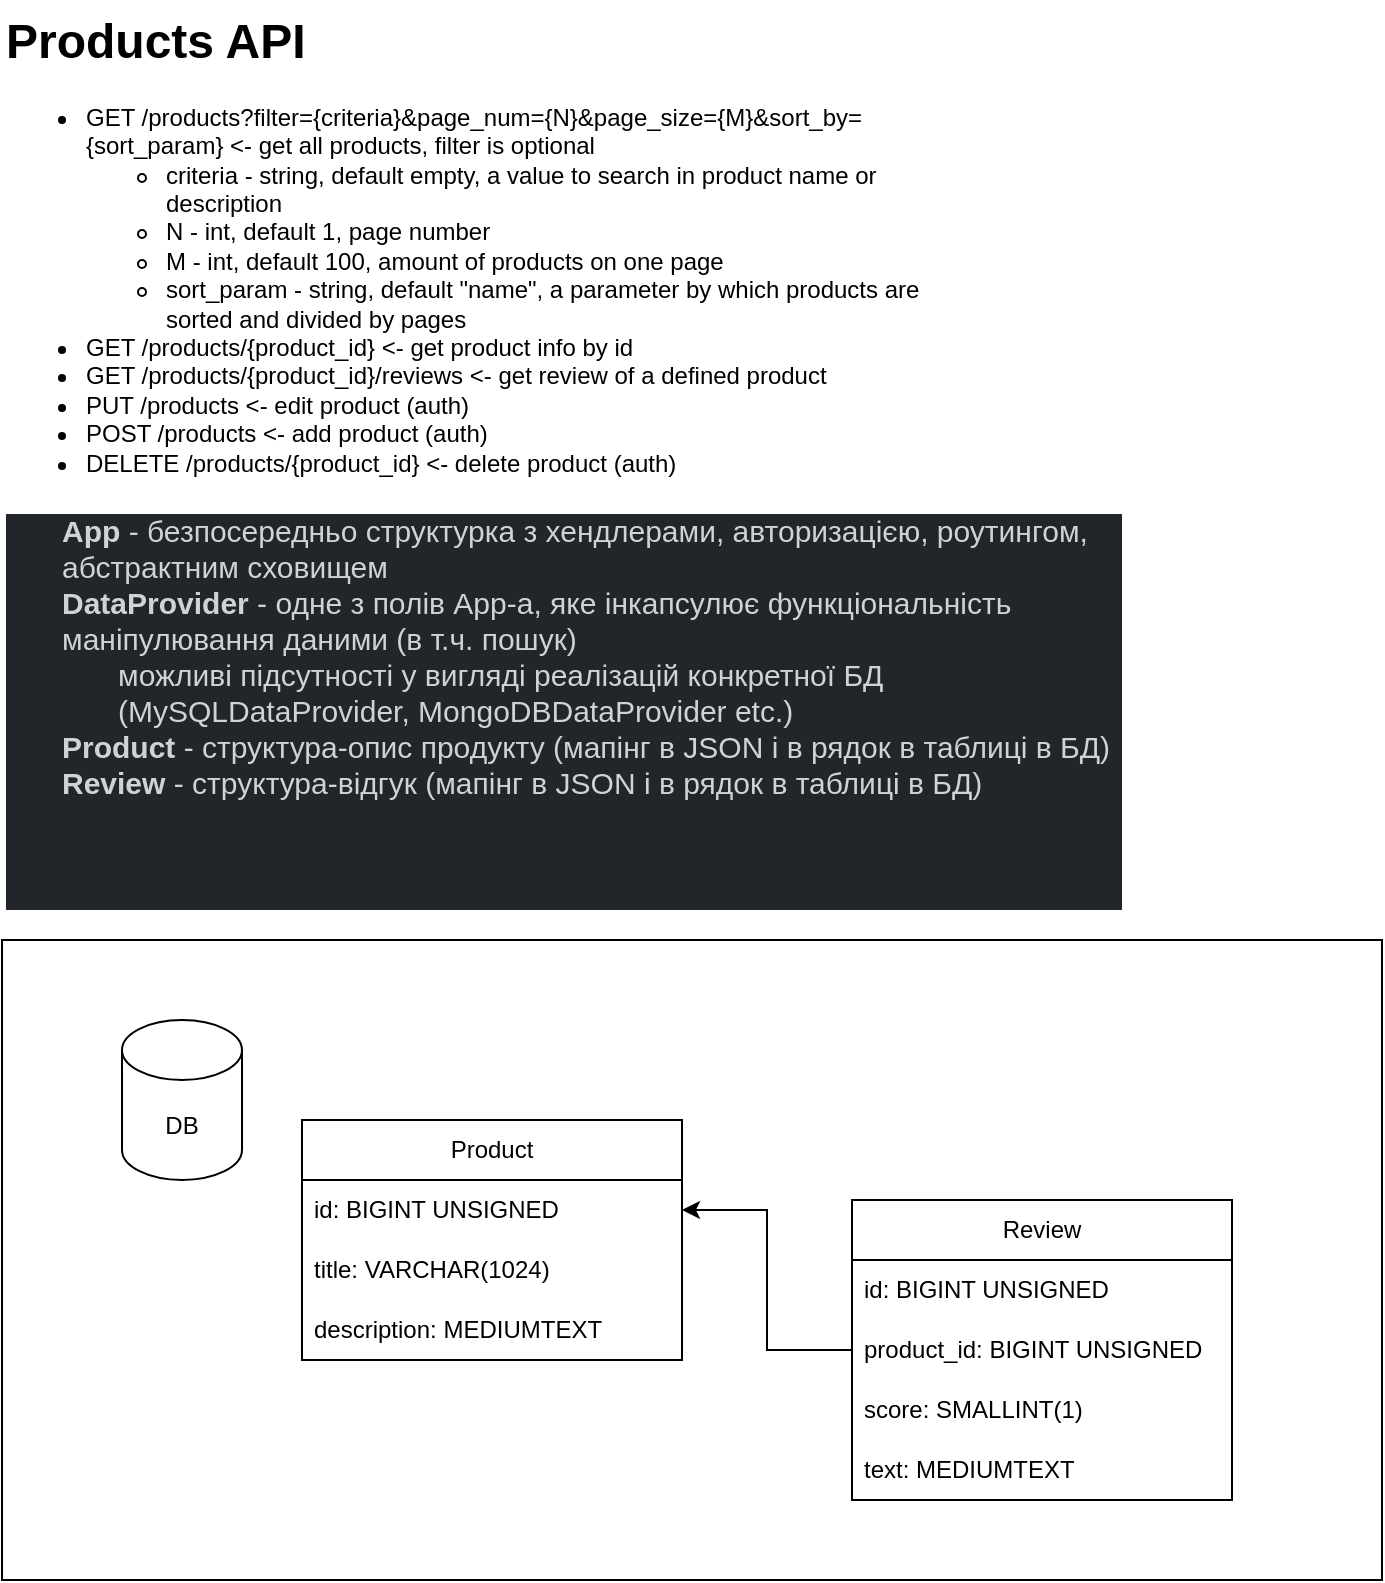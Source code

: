 <mxfile version="24.3.0" type="github">
  <diagram name="Page-1" id="ZJJYtPXDSKrinVVGFOde">
    <mxGraphModel dx="1050" dy="522" grid="1" gridSize="10" guides="1" tooltips="1" connect="1" arrows="1" fold="1" page="1" pageScale="1" pageWidth="850" pageHeight="1100" math="0" shadow="0">
      <root>
        <mxCell id="0" />
        <mxCell id="1" parent="0" />
        <mxCell id="3Lx6cvFHlFur323gadac-1" value="&lt;h1 style=&quot;margin-top: 0px;&quot;&gt;Products API&lt;br&gt;&lt;/h1&gt;&lt;ul&gt;&lt;li&gt;GET /products?filter={criteria}&amp;amp;page_num={N}&amp;amp;page_size={M}&amp;amp;sort_by={sort_param} &amp;lt;- get all products, filter is optional&lt;/li&gt;&lt;ul&gt;&lt;li&gt;criteria - string, default empty, a value to search in product name or description&lt;/li&gt;&lt;li&gt;N - int, default 1, page number&lt;/li&gt;&lt;li&gt;M - int, default 100, amount of products on one page&lt;/li&gt;&lt;li&gt;sort_param - string, default &quot;name&quot;, a parameter by which products are sorted and divided by pages&lt;br&gt;&lt;/li&gt;&lt;/ul&gt;&lt;li&gt;GET /products/{product_id} &amp;lt;- get product info by id&lt;/li&gt;&lt;li&gt;GET /products/{product_id}/reviews &amp;lt;- get review of a defined product&lt;/li&gt;&lt;li&gt;PUT /products &amp;lt;- edit product (auth)&lt;/li&gt;&lt;li&gt;POST /products &amp;lt;- add product (auth)&lt;br&gt;&lt;/li&gt;&lt;li&gt;DELETE /products/{product_id} &amp;lt;- delete product (auth)&lt;br&gt;&lt;/li&gt;&lt;/ul&gt;" style="text;html=1;whiteSpace=wrap;overflow=hidden;rounded=0;" parent="1" vertex="1">
          <mxGeometry x="30" y="10" width="470" height="240" as="geometry" />
        </mxCell>
        <mxCell id="Mr2Lyw9iKwcphw1yniOa-7" value="&lt;ul data-stringify-type=&quot;unordered-list&quot; class=&quot;p-rich_text_list p-rich_text_list__bullet&quot; data-indent=&quot;0&quot; data-border=&quot;0&quot; style=&quot;box-sizing: inherit; margin: 0px; padding: 0px; list-style-type: none; color: rgb(209, 210, 211); font-family: Slack-Lato, Slack-Fractions, appleLogo, sans-serif; font-size: 15px; font-style: normal; font-variant-ligatures: common-ligatures; font-variant-caps: normal; font-weight: 400; letter-spacing: normal; orphans: 2; text-align: left; text-indent: 0px; text-transform: none; widows: 2; word-spacing: 0px; -webkit-text-stroke-width: 0px; white-space: normal; background-color: rgb(34, 37, 41); text-decoration-thickness: initial; text-decoration-style: initial; text-decoration-color: initial;&quot;&gt;&lt;li data-stringify-indent=&quot;0&quot; data-stringify-border=&quot;0&quot; style=&quot;box-sizing: inherit; margin-bottom: 0px; margin-left: 28px; list-style-type: none;&quot;&gt;&lt;b data-stringify-type=&quot;bold&quot; style=&quot;box-sizing: inherit;&quot;&gt;App&lt;/b&gt;&lt;span&gt;&amp;nbsp;&lt;/span&gt;- безпосередньо структурка з хендлерами, авторизацією, роутингом, абстрактним сховищем&lt;/li&gt;&lt;li data-stringify-indent=&quot;0&quot; data-stringify-border=&quot;0&quot; style=&quot;box-sizing: inherit; margin-bottom: 0px; margin-left: 28px; list-style-type: none;&quot;&gt;&lt;b data-stringify-type=&quot;bold&quot; style=&quot;box-sizing: inherit;&quot;&gt;DataProvider&lt;/b&gt;&lt;span&gt;&amp;nbsp;&lt;/span&gt;- одне з полів App-a, яке інкапсулює функціональність маніпулювання даними (в т.ч. пошук)&lt;/li&gt;&lt;/ul&gt;&lt;ul data-stringify-type=&quot;unordered-list&quot; class=&quot;p-rich_text_list p-rich_text_list__bullet&quot; data-indent=&quot;1&quot; data-border=&quot;0&quot; style=&quot;box-sizing: inherit; margin: 0px; padding: 0px; list-style-type: none; color: rgb(209, 210, 211); font-family: Slack-Lato, Slack-Fractions, appleLogo, sans-serif; font-size: 15px; font-style: normal; font-variant-ligatures: common-ligatures; font-variant-caps: normal; font-weight: 400; letter-spacing: normal; orphans: 2; text-align: left; text-indent: 0px; text-transform: none; widows: 2; word-spacing: 0px; -webkit-text-stroke-width: 0px; white-space: normal; background-color: rgb(34, 37, 41); text-decoration-thickness: initial; text-decoration-style: initial; text-decoration-color: initial;&quot;&gt;&lt;li data-stringify-indent=&quot;1&quot; data-stringify-border=&quot;0&quot; style=&quot;box-sizing: inherit; margin-bottom: 0px; margin-left: 56px; list-style-type: none;&quot;&gt;можливі підсутності у вигляді реалізацій конкретної БД (MySQLDataProvider, MongoDBDataProvider etc.)&lt;/li&gt;&lt;/ul&gt;&lt;ul data-stringify-type=&quot;unordered-list&quot; class=&quot;p-rich_text_list p-rich_text_list__bullet&quot; data-indent=&quot;0&quot; data-border=&quot;0&quot; style=&quot;box-sizing: inherit; margin: 0px; padding: 0px; list-style-type: none; color: rgb(209, 210, 211); font-family: Slack-Lato, Slack-Fractions, appleLogo, sans-serif; font-size: 15px; font-style: normal; font-variant-ligatures: common-ligatures; font-variant-caps: normal; font-weight: 400; letter-spacing: normal; orphans: 2; text-align: left; text-indent: 0px; text-transform: none; widows: 2; word-spacing: 0px; -webkit-text-stroke-width: 0px; white-space: normal; background-color: rgb(34, 37, 41); text-decoration-thickness: initial; text-decoration-style: initial; text-decoration-color: initial;&quot;&gt;&lt;li data-stringify-indent=&quot;0&quot; data-stringify-border=&quot;0&quot; style=&quot;box-sizing: inherit; margin-bottom: 0px; margin-left: 28px; list-style-type: none;&quot;&gt;&lt;b data-stringify-type=&quot;bold&quot; style=&quot;box-sizing: inherit;&quot;&gt;Product&lt;/b&gt;&lt;span&gt;&amp;nbsp;&lt;/span&gt;- структура-опис продукту (мапінг в JSON і в рядок в таблиці в БД)&lt;/li&gt;&lt;li data-stringify-indent=&quot;0&quot; data-stringify-border=&quot;0&quot; style=&quot;box-sizing: inherit; margin-bottom: 0px; margin-left: 28px; list-style-type: none;&quot;&gt;&lt;b data-stringify-type=&quot;bold&quot; style=&quot;box-sizing: inherit;&quot;&gt;Review&lt;span&gt;&amp;nbsp;&lt;/span&gt;&lt;/b&gt;- структура-відгук (мапінг в JSON і в рядок в таблиці в БД)&lt;/li&gt;&lt;/ul&gt;&lt;div class=&quot;p-rich_text_section&quot; style=&quot;box-sizing: inherit; counter-reset: list-0 0 list-1 0 list-2 0 list-3 0 list-4 0 list-5 0 list-6 0 list-7 0 list-8 0 list-9 0; color: rgb(209, 210, 211); font-family: Slack-Lato, Slack-Fractions, appleLogo, sans-serif; font-size: 15px; font-style: normal; font-variant-ligatures: common-ligatures; font-variant-caps: normal; font-weight: 400; letter-spacing: normal; orphans: 2; text-align: left; text-indent: 0px; text-transform: none; widows: 2; word-spacing: 0px; -webkit-text-stroke-width: 0px; white-space: normal; background-color: rgb(34, 37, 41); text-decoration-thickness: initial; text-decoration-style: initial; text-decoration-color: initial;&quot;&gt;&lt;br class=&quot;Apple-interchange-newline&quot;&gt;&#xa;&#xa;&lt;/div&gt;" style="text;whiteSpace=wrap;html=1;" vertex="1" parent="1">
          <mxGeometry x="30" y="260" width="560" height="240" as="geometry" />
        </mxCell>
        <mxCell id="Mr2Lyw9iKwcphw1yniOa-28" value="" style="rounded=0;whiteSpace=wrap;html=1;fillColor=none;" vertex="1" parent="1">
          <mxGeometry x="30" y="480" width="690" height="320" as="geometry" />
        </mxCell>
        <mxCell id="Mr2Lyw9iKwcphw1yniOa-29" value="DB" style="shape=cylinder3;whiteSpace=wrap;html=1;boundedLbl=1;backgroundOutline=1;size=15;" vertex="1" parent="1">
          <mxGeometry x="90" y="520" width="60" height="80" as="geometry" />
        </mxCell>
        <mxCell id="Mr2Lyw9iKwcphw1yniOa-30" value="Product" style="swimlane;fontStyle=0;childLayout=stackLayout;horizontal=1;startSize=30;horizontalStack=0;resizeParent=1;resizeParentMax=0;resizeLast=0;collapsible=1;marginBottom=0;whiteSpace=wrap;html=1;" vertex="1" parent="1">
          <mxGeometry x="180" y="570" width="190" height="120" as="geometry" />
        </mxCell>
        <mxCell id="Mr2Lyw9iKwcphw1yniOa-31" value="id: BIGINT UNSIGNED" style="text;strokeColor=none;fillColor=none;align=left;verticalAlign=middle;spacingLeft=4;spacingRight=4;overflow=hidden;points=[[0,0.5],[1,0.5]];portConstraint=eastwest;rotatable=0;whiteSpace=wrap;html=1;" vertex="1" parent="Mr2Lyw9iKwcphw1yniOa-30">
          <mxGeometry y="30" width="190" height="30" as="geometry" />
        </mxCell>
        <mxCell id="Mr2Lyw9iKwcphw1yniOa-32" value="title: VARCHAR(1024)" style="text;strokeColor=none;fillColor=none;align=left;verticalAlign=middle;spacingLeft=4;spacingRight=4;overflow=hidden;points=[[0,0.5],[1,0.5]];portConstraint=eastwest;rotatable=0;whiteSpace=wrap;html=1;" vertex="1" parent="Mr2Lyw9iKwcphw1yniOa-30">
          <mxGeometry y="60" width="190" height="30" as="geometry" />
        </mxCell>
        <mxCell id="Mr2Lyw9iKwcphw1yniOa-33" value="description: MEDIUMTEXT" style="text;strokeColor=none;fillColor=none;align=left;verticalAlign=middle;spacingLeft=4;spacingRight=4;overflow=hidden;points=[[0,0.5],[1,0.5]];portConstraint=eastwest;rotatable=0;whiteSpace=wrap;html=1;" vertex="1" parent="Mr2Lyw9iKwcphw1yniOa-30">
          <mxGeometry y="90" width="190" height="30" as="geometry" />
        </mxCell>
        <mxCell id="Mr2Lyw9iKwcphw1yniOa-34" value="Review" style="swimlane;fontStyle=0;childLayout=stackLayout;horizontal=1;startSize=30;horizontalStack=0;resizeParent=1;resizeParentMax=0;resizeLast=0;collapsible=1;marginBottom=0;whiteSpace=wrap;html=1;movable=1;resizable=1;rotatable=1;deletable=1;editable=1;locked=0;connectable=1;" vertex="1" parent="1">
          <mxGeometry x="455" y="610" width="190" height="150" as="geometry">
            <mxRectangle x="425" y="670" width="80" height="30" as="alternateBounds" />
          </mxGeometry>
        </mxCell>
        <mxCell id="Mr2Lyw9iKwcphw1yniOa-35" value="id: BIGINT UNSIGNED" style="text;strokeColor=none;fillColor=none;align=left;verticalAlign=middle;spacingLeft=4;spacingRight=4;overflow=hidden;points=[[0,0.5],[1,0.5]];portConstraint=eastwest;rotatable=0;whiteSpace=wrap;html=1;" vertex="1" parent="Mr2Lyw9iKwcphw1yniOa-34">
          <mxGeometry y="30" width="190" height="30" as="geometry" />
        </mxCell>
        <mxCell id="Mr2Lyw9iKwcphw1yniOa-36" value="product_id: BIGINT UNSIGNED" style="text;strokeColor=none;fillColor=none;align=left;verticalAlign=middle;spacingLeft=4;spacingRight=4;overflow=hidden;points=[[0,0.5],[1,0.5]];portConstraint=eastwest;rotatable=0;whiteSpace=wrap;html=1;" vertex="1" parent="Mr2Lyw9iKwcphw1yniOa-34">
          <mxGeometry y="60" width="190" height="30" as="geometry" />
        </mxCell>
        <mxCell id="Mr2Lyw9iKwcphw1yniOa-37" value="score: SMALLINT(1)" style="text;strokeColor=none;fillColor=none;align=left;verticalAlign=middle;spacingLeft=4;spacingRight=4;overflow=hidden;points=[[0,0.5],[1,0.5]];portConstraint=eastwest;rotatable=0;whiteSpace=wrap;html=1;" vertex="1" parent="Mr2Lyw9iKwcphw1yniOa-34">
          <mxGeometry y="90" width="190" height="30" as="geometry" />
        </mxCell>
        <mxCell id="Mr2Lyw9iKwcphw1yniOa-38" value="text: MEDIUMTEXT" style="text;strokeColor=none;fillColor=none;align=left;verticalAlign=middle;spacingLeft=4;spacingRight=4;overflow=hidden;points=[[0,0.5],[1,0.5]];portConstraint=eastwest;rotatable=0;whiteSpace=wrap;html=1;" vertex="1" parent="Mr2Lyw9iKwcphw1yniOa-34">
          <mxGeometry y="120" width="190" height="30" as="geometry" />
        </mxCell>
        <mxCell id="Mr2Lyw9iKwcphw1yniOa-39" style="edgeStyle=orthogonalEdgeStyle;rounded=0;orthogonalLoop=1;jettySize=auto;html=1;exitX=0;exitY=0.5;exitDx=0;exitDy=0;entryX=1;entryY=0.5;entryDx=0;entryDy=0;" edge="1" parent="1" source="Mr2Lyw9iKwcphw1yniOa-36" target="Mr2Lyw9iKwcphw1yniOa-31">
          <mxGeometry relative="1" as="geometry" />
        </mxCell>
      </root>
    </mxGraphModel>
  </diagram>
</mxfile>
